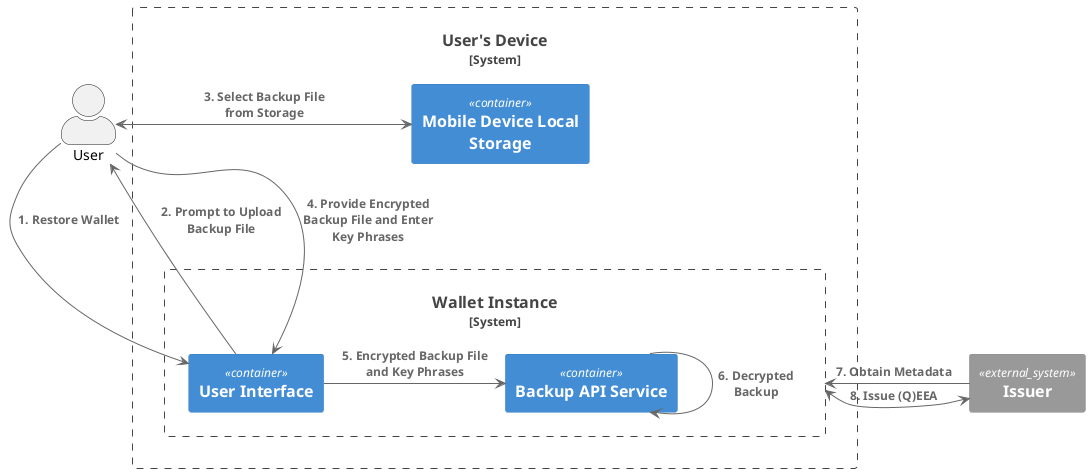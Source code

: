 @startuml
!include <C4/C4_Container>

actor User as "User"

System_Boundary(walletSolution, "User's Device") {
    System_Boundary(walletInstance, "Wallet Instance") {
        Container(ui, "User Interface")
        Container(backupApiService, "Backup API Service")
    }

    Container(mobileStorage, "Mobile Device Local Storage") {
    }
}

System_Ext(Issuer, "Issuer")

' Explicit layout adjustment for positioning
mobileStorage -[hidden]-> walletInstance

' Relationships
User -> ui : "<b>1. Restore Wallet</b>"
User <- ui : "<b>2. Prompt to Upload Backup File</b>"
User <-> mobileStorage : "<b>3. Select Backup File from Storage</b>"
User -> ui: "<b>4. Provide Encrypted Backup File and Enter Key Phrases</b>"
ui -> backupApiService: "<b>5. Encrypted Backup File and Key Phrases</b>"
backupApiService -> backupApiService: "<b>6. Decrypted</b> \n<b>Backup </b>"
Issuer -> walletInstance: "<b>7. Obtain Metadata </b>"
Issuer <-> walletInstance: "<b>8. Issue (Q)EEA</b>"
@enduml